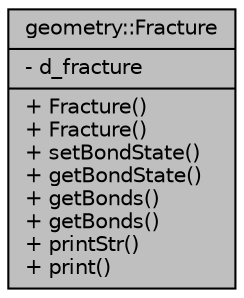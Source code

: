 digraph "geometry::Fracture"
{
  edge [fontname="Helvetica",fontsize="10",labelfontname="Helvetica",labelfontsize="10"];
  node [fontname="Helvetica",fontsize="10",shape=record];
  Node1 [label="{geometry::Fracture\n|- d_fracture\l|+ Fracture()\l+ Fracture()\l+ setBondState()\l+ getBondState()\l+ getBonds()\l+ getBonds()\l+ printStr()\l+ print()\l}",height=0.2,width=0.4,color="black", fillcolor="grey75", style="filled", fontcolor="black"];
}

